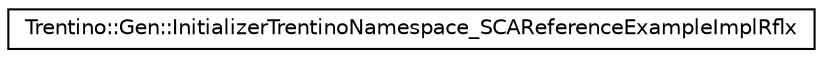 digraph G
{
  edge [fontname="Helvetica",fontsize="10",labelfontname="Helvetica",labelfontsize="10"];
  node [fontname="Helvetica",fontsize="10",shape=record];
  rankdir="LR";
  Node1 [label="Trentino::Gen::InitializerTrentinoNamespace_SCAReferenceExampleImplRflx",height=0.2,width=0.4,color="black", fillcolor="white", style="filled",URL="$class_trentino_1_1_gen_1_1_initializer_trentino_namespace___s_c_a_reference_example_impl_rflx.html"];
}
